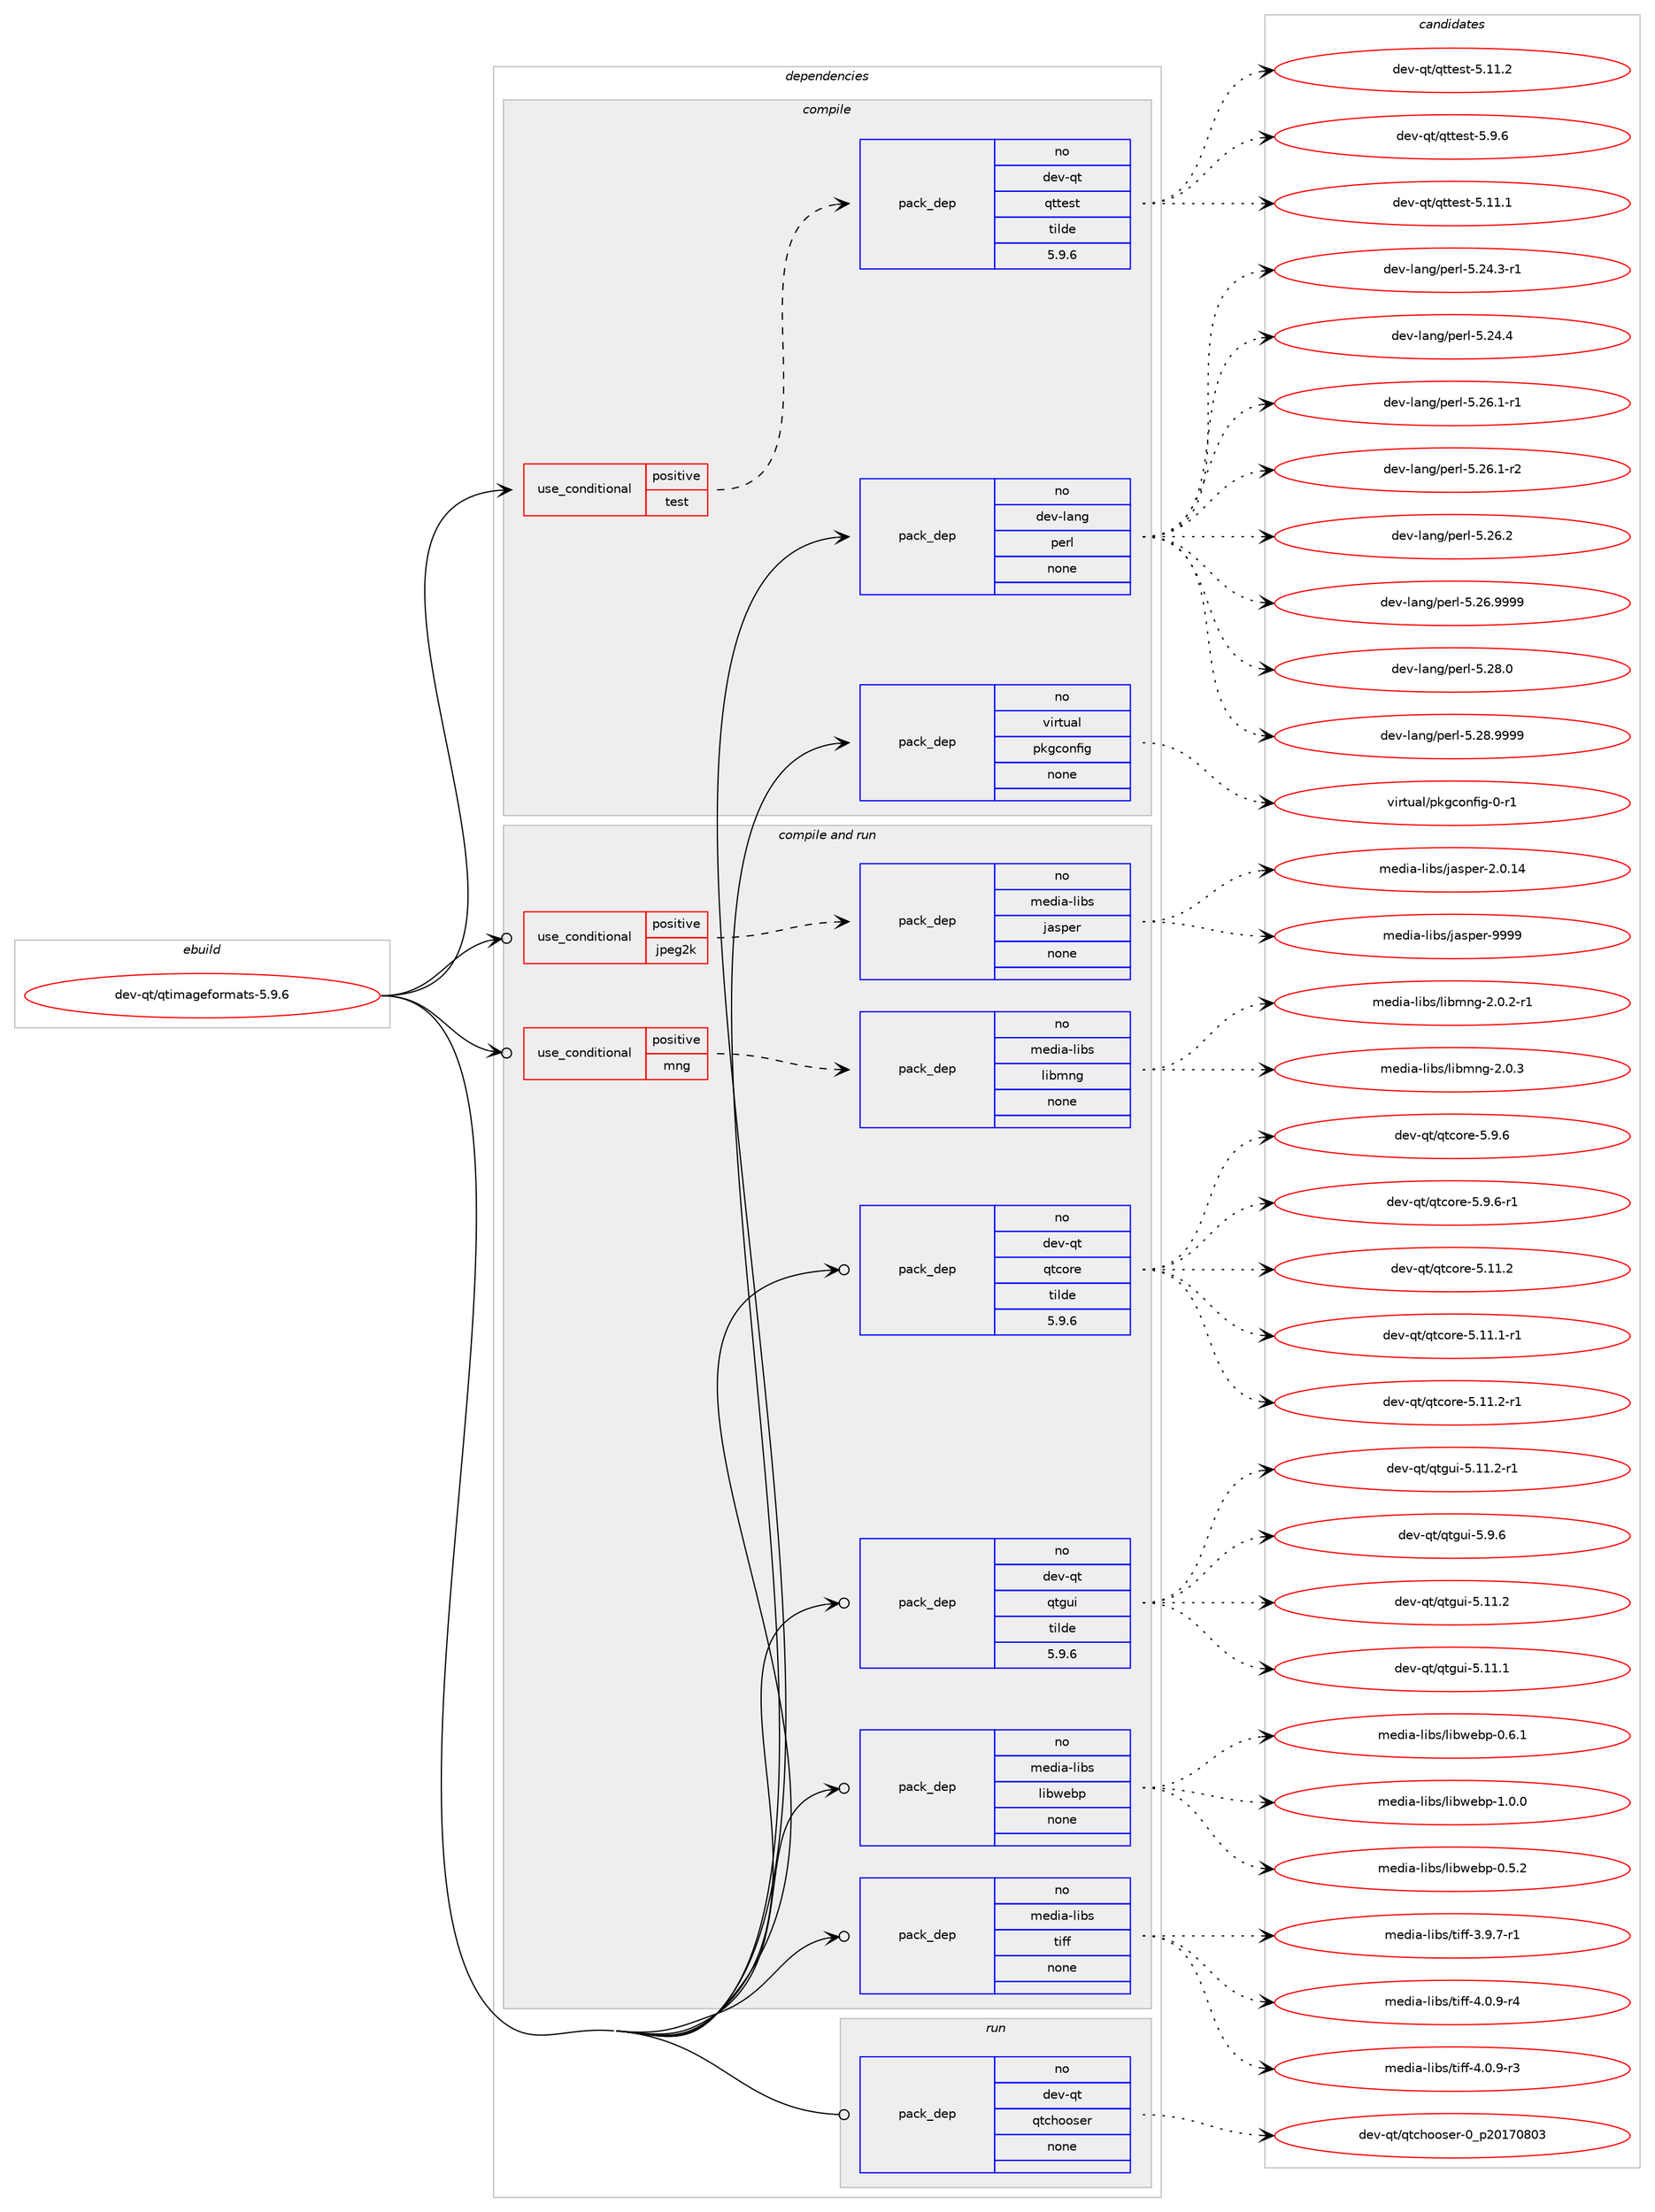 digraph prolog {

# *************
# Graph options
# *************

newrank=true;
concentrate=true;
compound=true;
graph [rankdir=LR,fontname=Helvetica,fontsize=10,ranksep=1.5];#, ranksep=2.5, nodesep=0.2];
edge  [arrowhead=vee];
node  [fontname=Helvetica,fontsize=10];

# **********
# The ebuild
# **********

subgraph cluster_leftcol {
color=gray;
rank=same;
label=<<i>ebuild</i>>;
id [label="dev-qt/qtimageformats-5.9.6", color=red, width=4, href="../dev-qt/qtimageformats-5.9.6.svg"];
}

# ****************
# The dependencies
# ****************

subgraph cluster_midcol {
color=gray;
label=<<i>dependencies</i>>;
subgraph cluster_compile {
fillcolor="#eeeeee";
style=filled;
label=<<i>compile</i>>;
subgraph cond433 {
dependency2941 [label=<<TABLE BORDER="0" CELLBORDER="1" CELLSPACING="0" CELLPADDING="4"><TR><TD ROWSPAN="3" CELLPADDING="10">use_conditional</TD></TR><TR><TD>positive</TD></TR><TR><TD>test</TD></TR></TABLE>>, shape=none, color=red];
subgraph pack2415 {
dependency2942 [label=<<TABLE BORDER="0" CELLBORDER="1" CELLSPACING="0" CELLPADDING="4" WIDTH="220"><TR><TD ROWSPAN="6" CELLPADDING="30">pack_dep</TD></TR><TR><TD WIDTH="110">no</TD></TR><TR><TD>dev-qt</TD></TR><TR><TD>qttest</TD></TR><TR><TD>tilde</TD></TR><TR><TD>5.9.6</TD></TR></TABLE>>, shape=none, color=blue];
}
dependency2941:e -> dependency2942:w [weight=20,style="dashed",arrowhead="vee"];
}
id:e -> dependency2941:w [weight=20,style="solid",arrowhead="vee"];
subgraph pack2416 {
dependency2943 [label=<<TABLE BORDER="0" CELLBORDER="1" CELLSPACING="0" CELLPADDING="4" WIDTH="220"><TR><TD ROWSPAN="6" CELLPADDING="30">pack_dep</TD></TR><TR><TD WIDTH="110">no</TD></TR><TR><TD>dev-lang</TD></TR><TR><TD>perl</TD></TR><TR><TD>none</TD></TR><TR><TD></TD></TR></TABLE>>, shape=none, color=blue];
}
id:e -> dependency2943:w [weight=20,style="solid",arrowhead="vee"];
subgraph pack2417 {
dependency2944 [label=<<TABLE BORDER="0" CELLBORDER="1" CELLSPACING="0" CELLPADDING="4" WIDTH="220"><TR><TD ROWSPAN="6" CELLPADDING="30">pack_dep</TD></TR><TR><TD WIDTH="110">no</TD></TR><TR><TD>virtual</TD></TR><TR><TD>pkgconfig</TD></TR><TR><TD>none</TD></TR><TR><TD></TD></TR></TABLE>>, shape=none, color=blue];
}
id:e -> dependency2944:w [weight=20,style="solid",arrowhead="vee"];
}
subgraph cluster_compileandrun {
fillcolor="#eeeeee";
style=filled;
label=<<i>compile and run</i>>;
subgraph cond434 {
dependency2945 [label=<<TABLE BORDER="0" CELLBORDER="1" CELLSPACING="0" CELLPADDING="4"><TR><TD ROWSPAN="3" CELLPADDING="10">use_conditional</TD></TR><TR><TD>positive</TD></TR><TR><TD>jpeg2k</TD></TR></TABLE>>, shape=none, color=red];
subgraph pack2418 {
dependency2946 [label=<<TABLE BORDER="0" CELLBORDER="1" CELLSPACING="0" CELLPADDING="4" WIDTH="220"><TR><TD ROWSPAN="6" CELLPADDING="30">pack_dep</TD></TR><TR><TD WIDTH="110">no</TD></TR><TR><TD>media-libs</TD></TR><TR><TD>jasper</TD></TR><TR><TD>none</TD></TR><TR><TD></TD></TR></TABLE>>, shape=none, color=blue];
}
dependency2945:e -> dependency2946:w [weight=20,style="dashed",arrowhead="vee"];
}
id:e -> dependency2945:w [weight=20,style="solid",arrowhead="odotvee"];
subgraph cond435 {
dependency2947 [label=<<TABLE BORDER="0" CELLBORDER="1" CELLSPACING="0" CELLPADDING="4"><TR><TD ROWSPAN="3" CELLPADDING="10">use_conditional</TD></TR><TR><TD>positive</TD></TR><TR><TD>mng</TD></TR></TABLE>>, shape=none, color=red];
subgraph pack2419 {
dependency2948 [label=<<TABLE BORDER="0" CELLBORDER="1" CELLSPACING="0" CELLPADDING="4" WIDTH="220"><TR><TD ROWSPAN="6" CELLPADDING="30">pack_dep</TD></TR><TR><TD WIDTH="110">no</TD></TR><TR><TD>media-libs</TD></TR><TR><TD>libmng</TD></TR><TR><TD>none</TD></TR><TR><TD></TD></TR></TABLE>>, shape=none, color=blue];
}
dependency2947:e -> dependency2948:w [weight=20,style="dashed",arrowhead="vee"];
}
id:e -> dependency2947:w [weight=20,style="solid",arrowhead="odotvee"];
subgraph pack2420 {
dependency2949 [label=<<TABLE BORDER="0" CELLBORDER="1" CELLSPACING="0" CELLPADDING="4" WIDTH="220"><TR><TD ROWSPAN="6" CELLPADDING="30">pack_dep</TD></TR><TR><TD WIDTH="110">no</TD></TR><TR><TD>dev-qt</TD></TR><TR><TD>qtcore</TD></TR><TR><TD>tilde</TD></TR><TR><TD>5.9.6</TD></TR></TABLE>>, shape=none, color=blue];
}
id:e -> dependency2949:w [weight=20,style="solid",arrowhead="odotvee"];
subgraph pack2421 {
dependency2950 [label=<<TABLE BORDER="0" CELLBORDER="1" CELLSPACING="0" CELLPADDING="4" WIDTH="220"><TR><TD ROWSPAN="6" CELLPADDING="30">pack_dep</TD></TR><TR><TD WIDTH="110">no</TD></TR><TR><TD>dev-qt</TD></TR><TR><TD>qtgui</TD></TR><TR><TD>tilde</TD></TR><TR><TD>5.9.6</TD></TR></TABLE>>, shape=none, color=blue];
}
id:e -> dependency2950:w [weight=20,style="solid",arrowhead="odotvee"];
subgraph pack2422 {
dependency2951 [label=<<TABLE BORDER="0" CELLBORDER="1" CELLSPACING="0" CELLPADDING="4" WIDTH="220"><TR><TD ROWSPAN="6" CELLPADDING="30">pack_dep</TD></TR><TR><TD WIDTH="110">no</TD></TR><TR><TD>media-libs</TD></TR><TR><TD>libwebp</TD></TR><TR><TD>none</TD></TR><TR><TD></TD></TR></TABLE>>, shape=none, color=blue];
}
id:e -> dependency2951:w [weight=20,style="solid",arrowhead="odotvee"];
subgraph pack2423 {
dependency2952 [label=<<TABLE BORDER="0" CELLBORDER="1" CELLSPACING="0" CELLPADDING="4" WIDTH="220"><TR><TD ROWSPAN="6" CELLPADDING="30">pack_dep</TD></TR><TR><TD WIDTH="110">no</TD></TR><TR><TD>media-libs</TD></TR><TR><TD>tiff</TD></TR><TR><TD>none</TD></TR><TR><TD></TD></TR></TABLE>>, shape=none, color=blue];
}
id:e -> dependency2952:w [weight=20,style="solid",arrowhead="odotvee"];
}
subgraph cluster_run {
fillcolor="#eeeeee";
style=filled;
label=<<i>run</i>>;
subgraph pack2424 {
dependency2953 [label=<<TABLE BORDER="0" CELLBORDER="1" CELLSPACING="0" CELLPADDING="4" WIDTH="220"><TR><TD ROWSPAN="6" CELLPADDING="30">pack_dep</TD></TR><TR><TD WIDTH="110">no</TD></TR><TR><TD>dev-qt</TD></TR><TR><TD>qtchooser</TD></TR><TR><TD>none</TD></TR><TR><TD></TD></TR></TABLE>>, shape=none, color=blue];
}
id:e -> dependency2953:w [weight=20,style="solid",arrowhead="odot"];
}
}

# **************
# The candidates
# **************

subgraph cluster_choices {
rank=same;
color=gray;
label=<<i>candidates</i>>;

subgraph choice2415 {
color=black;
nodesep=1;
choice100101118451131164711311611610111511645534649494649 [label="dev-qt/qttest-5.11.1", color=red, width=4,href="../dev-qt/qttest-5.11.1.svg"];
choice100101118451131164711311611610111511645534649494650 [label="dev-qt/qttest-5.11.2", color=red, width=4,href="../dev-qt/qttest-5.11.2.svg"];
choice1001011184511311647113116116101115116455346574654 [label="dev-qt/qttest-5.9.6", color=red, width=4,href="../dev-qt/qttest-5.9.6.svg"];
dependency2942:e -> choice100101118451131164711311611610111511645534649494649:w [style=dotted,weight="100"];
dependency2942:e -> choice100101118451131164711311611610111511645534649494650:w [style=dotted,weight="100"];
dependency2942:e -> choice1001011184511311647113116116101115116455346574654:w [style=dotted,weight="100"];
}
subgraph choice2416 {
color=black;
nodesep=1;
choice100101118451089711010347112101114108455346505246514511449 [label="dev-lang/perl-5.24.3-r1", color=red, width=4,href="../dev-lang/perl-5.24.3-r1.svg"];
choice10010111845108971101034711210111410845534650524652 [label="dev-lang/perl-5.24.4", color=red, width=4,href="../dev-lang/perl-5.24.4.svg"];
choice100101118451089711010347112101114108455346505446494511449 [label="dev-lang/perl-5.26.1-r1", color=red, width=4,href="../dev-lang/perl-5.26.1-r1.svg"];
choice100101118451089711010347112101114108455346505446494511450 [label="dev-lang/perl-5.26.1-r2", color=red, width=4,href="../dev-lang/perl-5.26.1-r2.svg"];
choice10010111845108971101034711210111410845534650544650 [label="dev-lang/perl-5.26.2", color=red, width=4,href="../dev-lang/perl-5.26.2.svg"];
choice10010111845108971101034711210111410845534650544657575757 [label="dev-lang/perl-5.26.9999", color=red, width=4,href="../dev-lang/perl-5.26.9999.svg"];
choice10010111845108971101034711210111410845534650564648 [label="dev-lang/perl-5.28.0", color=red, width=4,href="../dev-lang/perl-5.28.0.svg"];
choice10010111845108971101034711210111410845534650564657575757 [label="dev-lang/perl-5.28.9999", color=red, width=4,href="../dev-lang/perl-5.28.9999.svg"];
dependency2943:e -> choice100101118451089711010347112101114108455346505246514511449:w [style=dotted,weight="100"];
dependency2943:e -> choice10010111845108971101034711210111410845534650524652:w [style=dotted,weight="100"];
dependency2943:e -> choice100101118451089711010347112101114108455346505446494511449:w [style=dotted,weight="100"];
dependency2943:e -> choice100101118451089711010347112101114108455346505446494511450:w [style=dotted,weight="100"];
dependency2943:e -> choice10010111845108971101034711210111410845534650544650:w [style=dotted,weight="100"];
dependency2943:e -> choice10010111845108971101034711210111410845534650544657575757:w [style=dotted,weight="100"];
dependency2943:e -> choice10010111845108971101034711210111410845534650564648:w [style=dotted,weight="100"];
dependency2943:e -> choice10010111845108971101034711210111410845534650564657575757:w [style=dotted,weight="100"];
}
subgraph choice2417 {
color=black;
nodesep=1;
choice11810511411611797108471121071039911111010210510345484511449 [label="virtual/pkgconfig-0-r1", color=red, width=4,href="../virtual/pkgconfig-0-r1.svg"];
dependency2944:e -> choice11810511411611797108471121071039911111010210510345484511449:w [style=dotted,weight="100"];
}
subgraph choice2418 {
color=black;
nodesep=1;
choice109101100105974510810598115471069711511210111445504648464952 [label="media-libs/jasper-2.0.14", color=red, width=4,href="../media-libs/jasper-2.0.14.svg"];
choice10910110010597451081059811547106971151121011144557575757 [label="media-libs/jasper-9999", color=red, width=4,href="../media-libs/jasper-9999.svg"];
dependency2946:e -> choice109101100105974510810598115471069711511210111445504648464952:w [style=dotted,weight="100"];
dependency2946:e -> choice10910110010597451081059811547106971151121011144557575757:w [style=dotted,weight="100"];
}
subgraph choice2419 {
color=black;
nodesep=1;
choice10910110010597451081059811547108105981091101034550464846504511449 [label="media-libs/libmng-2.0.2-r1", color=red, width=4,href="../media-libs/libmng-2.0.2-r1.svg"];
choice1091011001059745108105981154710810598109110103455046484651 [label="media-libs/libmng-2.0.3", color=red, width=4,href="../media-libs/libmng-2.0.3.svg"];
dependency2948:e -> choice10910110010597451081059811547108105981091101034550464846504511449:w [style=dotted,weight="100"];
dependency2948:e -> choice1091011001059745108105981154710810598109110103455046484651:w [style=dotted,weight="100"];
}
subgraph choice2420 {
color=black;
nodesep=1;
choice10010111845113116471131169911111410145534649494650 [label="dev-qt/qtcore-5.11.2", color=red, width=4,href="../dev-qt/qtcore-5.11.2.svg"];
choice100101118451131164711311699111114101455346494946494511449 [label="dev-qt/qtcore-5.11.1-r1", color=red, width=4,href="../dev-qt/qtcore-5.11.1-r1.svg"];
choice100101118451131164711311699111114101455346494946504511449 [label="dev-qt/qtcore-5.11.2-r1", color=red, width=4,href="../dev-qt/qtcore-5.11.2-r1.svg"];
choice100101118451131164711311699111114101455346574654 [label="dev-qt/qtcore-5.9.6", color=red, width=4,href="../dev-qt/qtcore-5.9.6.svg"];
choice1001011184511311647113116991111141014553465746544511449 [label="dev-qt/qtcore-5.9.6-r1", color=red, width=4,href="../dev-qt/qtcore-5.9.6-r1.svg"];
dependency2949:e -> choice10010111845113116471131169911111410145534649494650:w [style=dotted,weight="100"];
dependency2949:e -> choice100101118451131164711311699111114101455346494946494511449:w [style=dotted,weight="100"];
dependency2949:e -> choice100101118451131164711311699111114101455346494946504511449:w [style=dotted,weight="100"];
dependency2949:e -> choice100101118451131164711311699111114101455346574654:w [style=dotted,weight="100"];
dependency2949:e -> choice1001011184511311647113116991111141014553465746544511449:w [style=dotted,weight="100"];
}
subgraph choice2421 {
color=black;
nodesep=1;
choice100101118451131164711311610311710545534649494650 [label="dev-qt/qtgui-5.11.2", color=red, width=4,href="../dev-qt/qtgui-5.11.2.svg"];
choice100101118451131164711311610311710545534649494649 [label="dev-qt/qtgui-5.11.1", color=red, width=4,href="../dev-qt/qtgui-5.11.1.svg"];
choice1001011184511311647113116103117105455346494946504511449 [label="dev-qt/qtgui-5.11.2-r1", color=red, width=4,href="../dev-qt/qtgui-5.11.2-r1.svg"];
choice1001011184511311647113116103117105455346574654 [label="dev-qt/qtgui-5.9.6", color=red, width=4,href="../dev-qt/qtgui-5.9.6.svg"];
dependency2950:e -> choice100101118451131164711311610311710545534649494650:w [style=dotted,weight="100"];
dependency2950:e -> choice100101118451131164711311610311710545534649494649:w [style=dotted,weight="100"];
dependency2950:e -> choice1001011184511311647113116103117105455346494946504511449:w [style=dotted,weight="100"];
dependency2950:e -> choice1001011184511311647113116103117105455346574654:w [style=dotted,weight="100"];
}
subgraph choice2422 {
color=black;
nodesep=1;
choice109101100105974510810598115471081059811910198112454846534650 [label="media-libs/libwebp-0.5.2", color=red, width=4,href="../media-libs/libwebp-0.5.2.svg"];
choice109101100105974510810598115471081059811910198112454846544649 [label="media-libs/libwebp-0.6.1", color=red, width=4,href="../media-libs/libwebp-0.6.1.svg"];
choice109101100105974510810598115471081059811910198112454946484648 [label="media-libs/libwebp-1.0.0", color=red, width=4,href="../media-libs/libwebp-1.0.0.svg"];
dependency2951:e -> choice109101100105974510810598115471081059811910198112454846534650:w [style=dotted,weight="100"];
dependency2951:e -> choice109101100105974510810598115471081059811910198112454846544649:w [style=dotted,weight="100"];
dependency2951:e -> choice109101100105974510810598115471081059811910198112454946484648:w [style=dotted,weight="100"];
}
subgraph choice2423 {
color=black;
nodesep=1;
choice109101100105974510810598115471161051021024552464846574511451 [label="media-libs/tiff-4.0.9-r3", color=red, width=4,href="../media-libs/tiff-4.0.9-r3.svg"];
choice109101100105974510810598115471161051021024551465746554511449 [label="media-libs/tiff-3.9.7-r1", color=red, width=4,href="../media-libs/tiff-3.9.7-r1.svg"];
choice109101100105974510810598115471161051021024552464846574511452 [label="media-libs/tiff-4.0.9-r4", color=red, width=4,href="../media-libs/tiff-4.0.9-r4.svg"];
dependency2952:e -> choice109101100105974510810598115471161051021024552464846574511451:w [style=dotted,weight="100"];
dependency2952:e -> choice109101100105974510810598115471161051021024551465746554511449:w [style=dotted,weight="100"];
dependency2952:e -> choice109101100105974510810598115471161051021024552464846574511452:w [style=dotted,weight="100"];
}
subgraph choice2424 {
color=black;
nodesep=1;
choice1001011184511311647113116991041111111151011144548951125048495548564851 [label="dev-qt/qtchooser-0_p20170803", color=red, width=4,href="../dev-qt/qtchooser-0_p20170803.svg"];
dependency2953:e -> choice1001011184511311647113116991041111111151011144548951125048495548564851:w [style=dotted,weight="100"];
}
}

}
